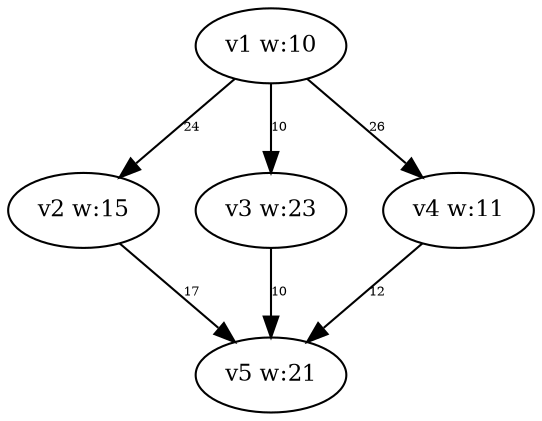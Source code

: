 digraph {
	v1 [label="v1 w:10" fontsize=11.0]
	v2 [label="v2 w:15" fontsize=11.0]
	v3 [label="v3 w:23" fontsize=11.0]
	v4 [label="v4 w:11" fontsize=11.0]
	v5 [label="v5 w:21" fontsize=11.0]
	v1 -> v2 [label=24 constraint=true fontsize=6.0]
	v1 -> v3 [label=10 constraint=true fontsize=6.0]
	v1 -> v4 [label=26 constraint=true fontsize=6.0]
	v2 -> v5 [label=17 constraint=true fontsize=6.0]
	v3 -> v5 [label=10 constraint=true fontsize=6.0]
	v4 -> v5 [label=12 constraint=true fontsize=6.0]
}
